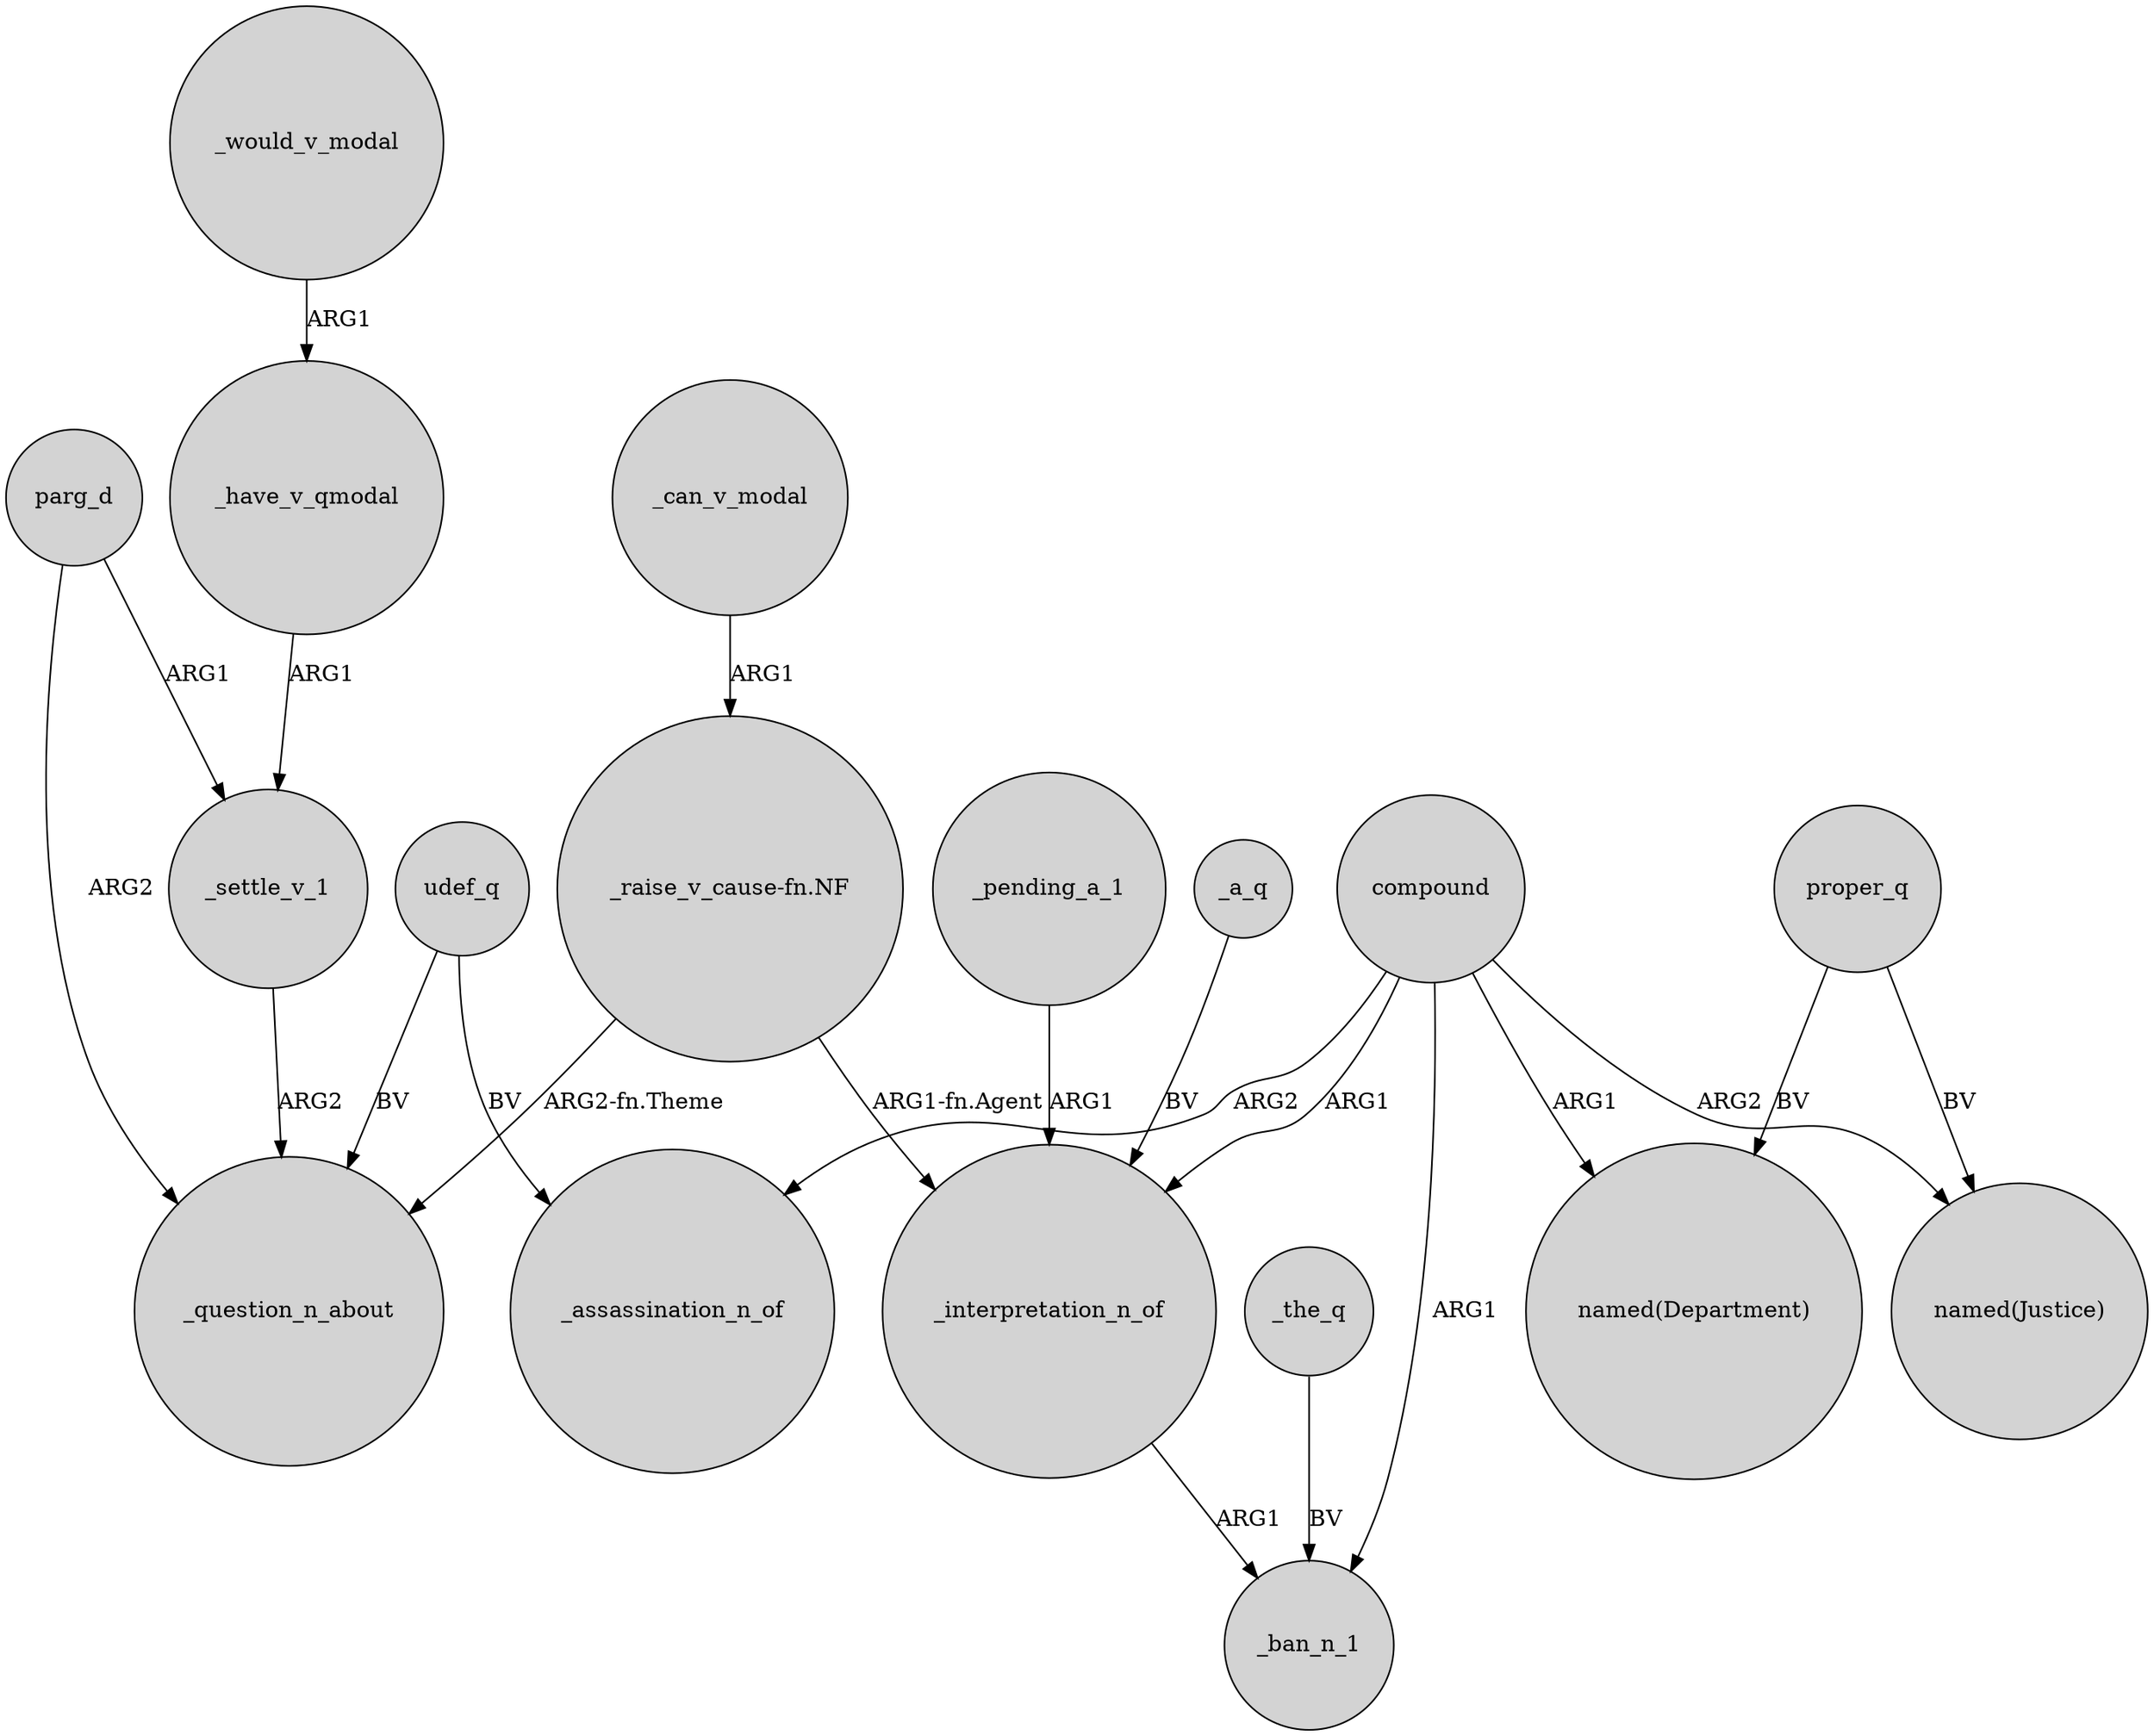 digraph {
	node [shape=circle style=filled]
	parg_d -> _question_n_about [label=ARG2]
	"_raise_v_cause-fn.NF" -> _question_n_about [label="ARG2-fn.Theme"]
	compound -> _ban_n_1 [label=ARG1]
	parg_d -> _settle_v_1 [label=ARG1]
	udef_q -> _question_n_about [label=BV]
	_a_q -> _interpretation_n_of [label=BV]
	udef_q -> _assassination_n_of [label=BV]
	_have_v_qmodal -> _settle_v_1 [label=ARG1]
	compound -> _interpretation_n_of [label=ARG1]
	_pending_a_1 -> _interpretation_n_of [label=ARG1]
	proper_q -> "named(Justice)" [label=BV]
	_the_q -> _ban_n_1 [label=BV]
	compound -> "named(Justice)" [label=ARG2]
	_interpretation_n_of -> _ban_n_1 [label=ARG1]
	_can_v_modal -> "_raise_v_cause-fn.NF" [label=ARG1]
	compound -> "named(Department)" [label=ARG1]
	_settle_v_1 -> _question_n_about [label=ARG2]
	"_raise_v_cause-fn.NF" -> _interpretation_n_of [label="ARG1-fn.Agent"]
	compound -> _assassination_n_of [label=ARG2]
	proper_q -> "named(Department)" [label=BV]
	_would_v_modal -> _have_v_qmodal [label=ARG1]
}
